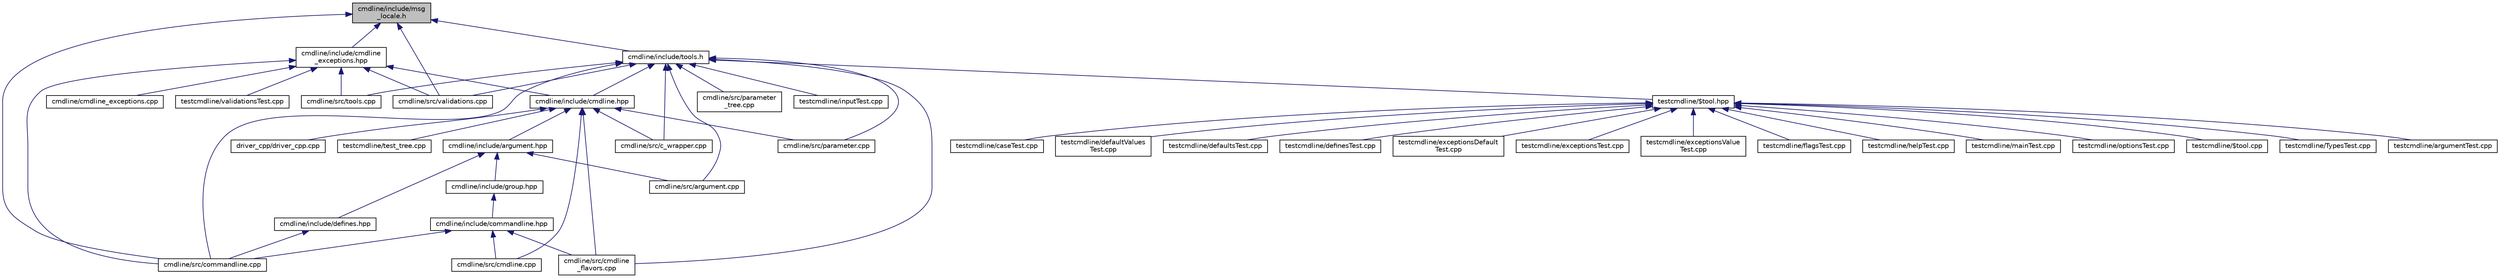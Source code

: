 digraph "cmdline/include/msg_locale.h"
{
 // LATEX_PDF_SIZE
  edge [fontname="Helvetica",fontsize="10",labelfontname="Helvetica",labelfontsize="10"];
  node [fontname="Helvetica",fontsize="10",shape=record];
  Node1 [label="cmdline/include/msg\l_locale.h",height=0.2,width=0.4,color="black", fillcolor="grey75", style="filled", fontcolor="black",tooltip=" "];
  Node1 -> Node2 [dir="back",color="midnightblue",fontsize="10",style="solid"];
  Node2 [label="cmdline/include/cmdline\l_exceptions.hpp",height=0.2,width=0.4,color="black", fillcolor="white", style="filled",URL="$cmdline__exceptions_8hpp.html",tooltip=" "];
  Node2 -> Node3 [dir="back",color="midnightblue",fontsize="10",style="solid"];
  Node3 [label="cmdline/cmdline_exceptions.cpp",height=0.2,width=0.4,color="black", fillcolor="white", style="filled",URL="$cmdline__exceptions_8cpp.html",tooltip=" "];
  Node2 -> Node4 [dir="back",color="midnightblue",fontsize="10",style="solid"];
  Node4 [label="cmdline/include/cmdline.hpp",height=0.2,width=0.4,color="black", fillcolor="white", style="filled",URL="$cmdline_8hpp.html",tooltip=" "];
  Node4 -> Node5 [dir="back",color="midnightblue",fontsize="10",style="solid"];
  Node5 [label="cmdline/include/argument.hpp",height=0.2,width=0.4,color="black", fillcolor="white", style="filled",URL="$argument_8hpp.html",tooltip=" "];
  Node5 -> Node6 [dir="back",color="midnightblue",fontsize="10",style="solid"];
  Node6 [label="cmdline/include/defines.hpp",height=0.2,width=0.4,color="black", fillcolor="white", style="filled",URL="$defines_8hpp.html",tooltip=" "];
  Node6 -> Node7 [dir="back",color="midnightblue",fontsize="10",style="solid"];
  Node7 [label="cmdline/src/commandline.cpp",height=0.2,width=0.4,color="black", fillcolor="white", style="filled",URL="$commandline_8cpp.html",tooltip=" "];
  Node5 -> Node8 [dir="back",color="midnightblue",fontsize="10",style="solid"];
  Node8 [label="cmdline/include/group.hpp",height=0.2,width=0.4,color="black", fillcolor="white", style="filled",URL="$group_8hpp.html",tooltip=" "];
  Node8 -> Node9 [dir="back",color="midnightblue",fontsize="10",style="solid"];
  Node9 [label="cmdline/include/commandline.hpp",height=0.2,width=0.4,color="black", fillcolor="white", style="filled",URL="$commandline_8hpp.html",tooltip=" "];
  Node9 -> Node10 [dir="back",color="midnightblue",fontsize="10",style="solid"];
  Node10 [label="cmdline/src/cmdline.cpp",height=0.2,width=0.4,color="black", fillcolor="white", style="filled",URL="$cmdline_8cpp.html",tooltip=" "];
  Node9 -> Node11 [dir="back",color="midnightblue",fontsize="10",style="solid"];
  Node11 [label="cmdline/src/cmdline\l_flavors.cpp",height=0.2,width=0.4,color="black", fillcolor="white", style="filled",URL="$cmdline__flavors_8cpp.html",tooltip=" "];
  Node9 -> Node7 [dir="back",color="midnightblue",fontsize="10",style="solid"];
  Node5 -> Node12 [dir="back",color="midnightblue",fontsize="10",style="solid"];
  Node12 [label="cmdline/src/argument.cpp",height=0.2,width=0.4,color="black", fillcolor="white", style="filled",URL="$argument_8cpp.html",tooltip=" "];
  Node4 -> Node13 [dir="back",color="midnightblue",fontsize="10",style="solid"];
  Node13 [label="cmdline/src/c_wrapper.cpp",height=0.2,width=0.4,color="black", fillcolor="white", style="filled",URL="$c__wrapper_8cpp.html",tooltip=" "];
  Node4 -> Node10 [dir="back",color="midnightblue",fontsize="10",style="solid"];
  Node4 -> Node11 [dir="back",color="midnightblue",fontsize="10",style="solid"];
  Node4 -> Node14 [dir="back",color="midnightblue",fontsize="10",style="solid"];
  Node14 [label="cmdline/src/parameter.cpp",height=0.2,width=0.4,color="black", fillcolor="white", style="filled",URL="$parameter_8cpp.html",tooltip=" "];
  Node4 -> Node15 [dir="back",color="midnightblue",fontsize="10",style="solid"];
  Node15 [label="driver_cpp/driver_cpp.cpp",height=0.2,width=0.4,color="black", fillcolor="white", style="filled",URL="$driver__cpp_8cpp.html",tooltip=" "];
  Node4 -> Node16 [dir="back",color="midnightblue",fontsize="10",style="solid"];
  Node16 [label="testcmdline/test_tree.cpp",height=0.2,width=0.4,color="black", fillcolor="white", style="filled",URL="$test__tree_8cpp.html",tooltip=" "];
  Node2 -> Node7 [dir="back",color="midnightblue",fontsize="10",style="solid"];
  Node2 -> Node17 [dir="back",color="midnightblue",fontsize="10",style="solid"];
  Node17 [label="cmdline/src/tools.cpp",height=0.2,width=0.4,color="black", fillcolor="white", style="filled",URL="$tools_8cpp.html",tooltip=" "];
  Node2 -> Node18 [dir="back",color="midnightblue",fontsize="10",style="solid"];
  Node18 [label="cmdline/src/validations.cpp",height=0.2,width=0.4,color="black", fillcolor="white", style="filled",URL="$validations_8cpp.html",tooltip=" "];
  Node2 -> Node19 [dir="back",color="midnightblue",fontsize="10",style="solid"];
  Node19 [label="testcmdline/validationsTest.cpp",height=0.2,width=0.4,color="black", fillcolor="white", style="filled",URL="$validations_test_8cpp.html",tooltip=" "];
  Node1 -> Node20 [dir="back",color="midnightblue",fontsize="10",style="solid"];
  Node20 [label="cmdline/include/tools.h",height=0.2,width=0.4,color="black", fillcolor="white", style="filled",URL="$tools_8h.html",tooltip=" "];
  Node20 -> Node4 [dir="back",color="midnightblue",fontsize="10",style="solid"];
  Node20 -> Node12 [dir="back",color="midnightblue",fontsize="10",style="solid"];
  Node20 -> Node13 [dir="back",color="midnightblue",fontsize="10",style="solid"];
  Node20 -> Node11 [dir="back",color="midnightblue",fontsize="10",style="solid"];
  Node20 -> Node7 [dir="back",color="midnightblue",fontsize="10",style="solid"];
  Node20 -> Node14 [dir="back",color="midnightblue",fontsize="10",style="solid"];
  Node20 -> Node21 [dir="back",color="midnightblue",fontsize="10",style="solid"];
  Node21 [label="cmdline/src/parameter\l_tree.cpp",height=0.2,width=0.4,color="black", fillcolor="white", style="filled",URL="$parameter__tree_8cpp.html",tooltip=" "];
  Node20 -> Node17 [dir="back",color="midnightblue",fontsize="10",style="solid"];
  Node20 -> Node18 [dir="back",color="midnightblue",fontsize="10",style="solid"];
  Node20 -> Node22 [dir="back",color="midnightblue",fontsize="10",style="solid"];
  Node22 [label="testcmdline/$tool.hpp",height=0.2,width=0.4,color="black", fillcolor="white", style="filled",URL="$_0btool_8hpp.html",tooltip=" "];
  Node22 -> Node23 [dir="back",color="midnightblue",fontsize="10",style="solid"];
  Node23 [label="testcmdline/$tool.cpp",height=0.2,width=0.4,color="black", fillcolor="white", style="filled",URL="$_0btool_8cpp.html",tooltip=" "];
  Node22 -> Node24 [dir="back",color="midnightblue",fontsize="10",style="solid"];
  Node24 [label="testcmdline/TypesTest.cpp",height=0.2,width=0.4,color="black", fillcolor="white", style="filled",URL="$_types_test_8cpp.html",tooltip=" "];
  Node22 -> Node25 [dir="back",color="midnightblue",fontsize="10",style="solid"];
  Node25 [label="testcmdline/argumentTest.cpp",height=0.2,width=0.4,color="black", fillcolor="white", style="filled",URL="$argument_test_8cpp.html",tooltip=" "];
  Node22 -> Node26 [dir="back",color="midnightblue",fontsize="10",style="solid"];
  Node26 [label="testcmdline/caseTest.cpp",height=0.2,width=0.4,color="black", fillcolor="white", style="filled",URL="$case_test_8cpp.html",tooltip=" "];
  Node22 -> Node27 [dir="back",color="midnightblue",fontsize="10",style="solid"];
  Node27 [label="testcmdline/defaultValues\lTest.cpp",height=0.2,width=0.4,color="black", fillcolor="white", style="filled",URL="$default_values_test_8cpp.html",tooltip=" "];
  Node22 -> Node28 [dir="back",color="midnightblue",fontsize="10",style="solid"];
  Node28 [label="testcmdline/defaultsTest.cpp",height=0.2,width=0.4,color="black", fillcolor="white", style="filled",URL="$defaults_test_8cpp.html",tooltip=" "];
  Node22 -> Node29 [dir="back",color="midnightblue",fontsize="10",style="solid"];
  Node29 [label="testcmdline/definesTest.cpp",height=0.2,width=0.4,color="black", fillcolor="white", style="filled",URL="$defines_test_8cpp.html",tooltip="Test for definitions."];
  Node22 -> Node30 [dir="back",color="midnightblue",fontsize="10",style="solid"];
  Node30 [label="testcmdline/exceptionsDefault\lTest.cpp",height=0.2,width=0.4,color="black", fillcolor="white", style="filled",URL="$exceptions_default_test_8cpp.html",tooltip="Test invalid data in parameter definitions."];
  Node22 -> Node31 [dir="back",color="midnightblue",fontsize="10",style="solid"];
  Node31 [label="testcmdline/exceptionsTest.cpp",height=0.2,width=0.4,color="black", fillcolor="white", style="filled",URL="$exceptions_test_8cpp.html",tooltip=" "];
  Node22 -> Node32 [dir="back",color="midnightblue",fontsize="10",style="solid"];
  Node32 [label="testcmdline/exceptionsValue\lTest.cpp",height=0.2,width=0.4,color="black", fillcolor="white", style="filled",URL="$exceptions_value_test_8cpp.html",tooltip=" "];
  Node22 -> Node33 [dir="back",color="midnightblue",fontsize="10",style="solid"];
  Node33 [label="testcmdline/flagsTest.cpp",height=0.2,width=0.4,color="black", fillcolor="white", style="filled",URL="$flags_test_8cpp.html",tooltip=" "];
  Node22 -> Node34 [dir="back",color="midnightblue",fontsize="10",style="solid"];
  Node34 [label="testcmdline/helpTest.cpp",height=0.2,width=0.4,color="black", fillcolor="white", style="filled",URL="$help_test_8cpp.html",tooltip=" "];
  Node22 -> Node35 [dir="back",color="midnightblue",fontsize="10",style="solid"];
  Node35 [label="testcmdline/mainTest.cpp",height=0.2,width=0.4,color="black", fillcolor="white", style="filled",URL="$main_test_8cpp.html",tooltip=" "];
  Node22 -> Node36 [dir="back",color="midnightblue",fontsize="10",style="solid"];
  Node36 [label="testcmdline/optionsTest.cpp",height=0.2,width=0.4,color="black", fillcolor="white", style="filled",URL="$options_test_8cpp.html",tooltip=" "];
  Node20 -> Node37 [dir="back",color="midnightblue",fontsize="10",style="solid"];
  Node37 [label="testcmdline/inputTest.cpp",height=0.2,width=0.4,color="black", fillcolor="white", style="filled",URL="$input_test_8cpp.html",tooltip=" "];
  Node1 -> Node7 [dir="back",color="midnightblue",fontsize="10",style="solid"];
  Node1 -> Node18 [dir="back",color="midnightblue",fontsize="10",style="solid"];
}
